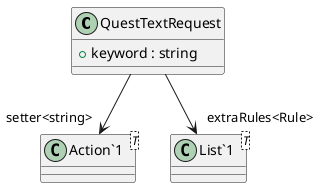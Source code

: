 @startuml
class QuestTextRequest {
    + keyword : string
}
class "Action`1"<T> {
}
class "List`1"<T> {
}
QuestTextRequest --> "setter<string>" "Action`1"
QuestTextRequest --> "extraRules<Rule>" "List`1"
@enduml
